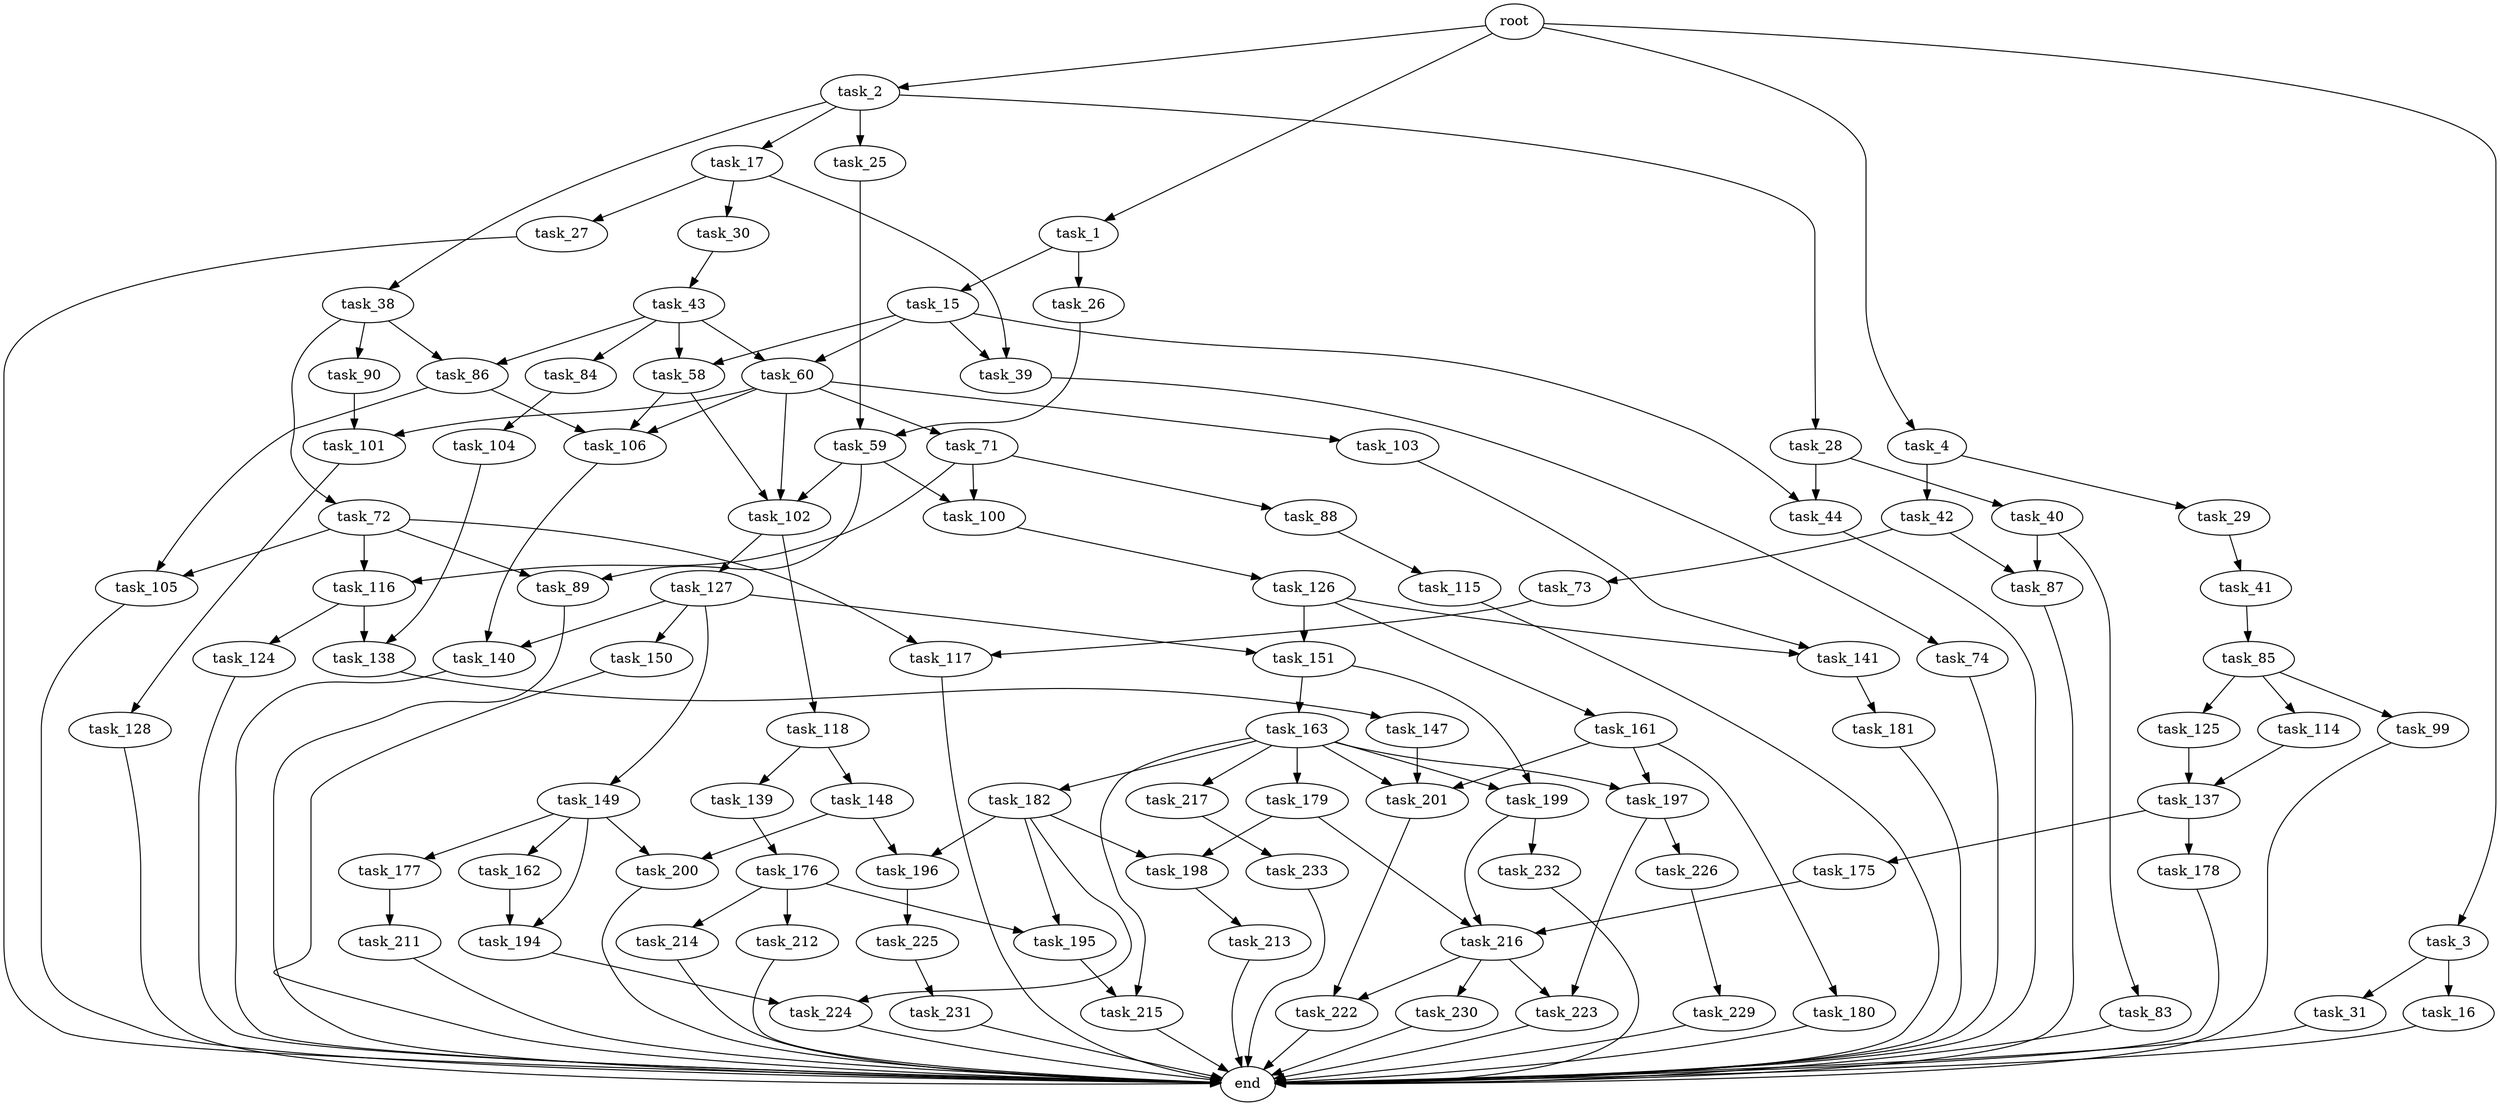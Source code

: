 digraph G {
  root [size="0.000000"];
  task_1 [size="5848341661.000000"];
  task_2 [size="273195669137.000000"];
  task_3 [size="609447985.000000"];
  task_4 [size="10757453597.000000"];
  task_15 [size="368293445632.000000"];
  task_26 [size="134217728000.000000"];
  task_17 [size="1021239185492.000000"];
  task_25 [size="64466107938.000000"];
  task_28 [size="782757789696.000000"];
  task_38 [size="6363184028.000000"];
  task_16 [size="2851796220.000000"];
  task_31 [size="134217728000.000000"];
  task_29 [size="368293445632.000000"];
  task_42 [size="465685899932.000000"];
  task_39 [size="231928233984.000000"];
  task_44 [size="473083858044.000000"];
  task_58 [size="38285438347.000000"];
  task_60 [size="18582325546.000000"];
  end [size="0.000000"];
  task_27 [size="549755813888.000000"];
  task_30 [size="68719476736.000000"];
  task_59 [size="28991029248.000000"];
  task_40 [size="230850882226.000000"];
  task_41 [size="5594404159.000000"];
  task_43 [size="28991029248.000000"];
  task_72 [size="16026875741.000000"];
  task_86 [size="782757789696.000000"];
  task_90 [size="8262615044.000000"];
  task_74 [size="231928233984.000000"];
  task_83 [size="157932056292.000000"];
  task_87 [size="8589934592.000000"];
  task_85 [size="2649907292.000000"];
  task_73 [size="362707372040.000000"];
  task_84 [size="68719476736.000000"];
  task_102 [size="925255403842.000000"];
  task_106 [size="68719476736.000000"];
  task_89 [size="368293445632.000000"];
  task_100 [size="24715831245.000000"];
  task_71 [size="5508847832.000000"];
  task_101 [size="324986329929.000000"];
  task_103 [size="3296089921.000000"];
  task_88 [size="10858008997.000000"];
  task_116 [size="2941983934.000000"];
  task_105 [size="230994723551.000000"];
  task_117 [size="3686033821.000000"];
  task_104 [size="1392629963301.000000"];
  task_99 [size="7270112314.000000"];
  task_114 [size="37503689626.000000"];
  task_125 [size="18669701226.000000"];
  task_115 [size="2547263906.000000"];
  task_126 [size="750148212736.000000"];
  task_128 [size="368293445632.000000"];
  task_118 [size="24172965726.000000"];
  task_127 [size="68719476736.000000"];
  task_141 [size="2408936370.000000"];
  task_138 [size="4468770255.000000"];
  task_140 [size="34458440902.000000"];
  task_137 [size="22359640025.000000"];
  task_124 [size="782757789696.000000"];
  task_139 [size="515661013165.000000"];
  task_148 [size="549755813888.000000"];
  task_151 [size="33248676831.000000"];
  task_161 [size="445111674876.000000"];
  task_149 [size="134217728000.000000"];
  task_150 [size="258235937700.000000"];
  task_175 [size="369640821989.000000"];
  task_178 [size="114212571690.000000"];
  task_147 [size="368293445632.000000"];
  task_176 [size="353048244604.000000"];
  task_181 [size="68719476736.000000"];
  task_201 [size="2507222236.000000"];
  task_196 [size="8010228960.000000"];
  task_200 [size="99353932628.000000"];
  task_162 [size="443864863364.000000"];
  task_177 [size="1915451682.000000"];
  task_194 [size="29091620030.000000"];
  task_163 [size="795068422980.000000"];
  task_199 [size="477690542965.000000"];
  task_180 [size="11289324880.000000"];
  task_197 [size="368293445632.000000"];
  task_179 [size="89736681497.000000"];
  task_182 [size="548578473807.000000"];
  task_215 [size="17610245701.000000"];
  task_217 [size="68719476736.000000"];
  task_216 [size="40284782987.000000"];
  task_195 [size="112771175536.000000"];
  task_212 [size="3249496048.000000"];
  task_214 [size="50581127155.000000"];
  task_211 [size="3551994720.000000"];
  task_198 [size="368293445632.000000"];
  task_224 [size="669312262172.000000"];
  task_225 [size="268462617838.000000"];
  task_223 [size="28991029248.000000"];
  task_226 [size="142630676100.000000"];
  task_213 [size="12423291373.000000"];
  task_232 [size="142736887488.000000"];
  task_222 [size="549755813888.000000"];
  task_230 [size="443729447103.000000"];
  task_233 [size="231928233984.000000"];
  task_231 [size="134217728000.000000"];
  task_229 [size="782757789696.000000"];

  root -> task_1 [size="1.000000"];
  root -> task_2 [size="1.000000"];
  root -> task_3 [size="1.000000"];
  root -> task_4 [size="1.000000"];
  task_1 -> task_15 [size="134217728.000000"];
  task_1 -> task_26 [size="134217728.000000"];
  task_2 -> task_17 [size="411041792.000000"];
  task_2 -> task_25 [size="411041792.000000"];
  task_2 -> task_28 [size="411041792.000000"];
  task_2 -> task_38 [size="411041792.000000"];
  task_3 -> task_16 [size="75497472.000000"];
  task_3 -> task_31 [size="75497472.000000"];
  task_4 -> task_29 [size="33554432.000000"];
  task_4 -> task_42 [size="33554432.000000"];
  task_15 -> task_39 [size="411041792.000000"];
  task_15 -> task_44 [size="411041792.000000"];
  task_15 -> task_58 [size="411041792.000000"];
  task_15 -> task_60 [size="411041792.000000"];
  task_26 -> task_59 [size="209715200.000000"];
  task_17 -> task_27 [size="679477248.000000"];
  task_17 -> task_30 [size="679477248.000000"];
  task_17 -> task_39 [size="679477248.000000"];
  task_25 -> task_59 [size="75497472.000000"];
  task_28 -> task_40 [size="679477248.000000"];
  task_28 -> task_44 [size="679477248.000000"];
  task_38 -> task_72 [size="134217728.000000"];
  task_38 -> task_86 [size="134217728.000000"];
  task_38 -> task_90 [size="134217728.000000"];
  task_16 -> end [size="1.000000"];
  task_31 -> end [size="1.000000"];
  task_29 -> task_41 [size="411041792.000000"];
  task_42 -> task_73 [size="301989888.000000"];
  task_42 -> task_87 [size="301989888.000000"];
  task_39 -> task_74 [size="301989888.000000"];
  task_44 -> end [size="1.000000"];
  task_58 -> task_102 [size="838860800.000000"];
  task_58 -> task_106 [size="838860800.000000"];
  task_60 -> task_71 [size="411041792.000000"];
  task_60 -> task_101 [size="411041792.000000"];
  task_60 -> task_102 [size="411041792.000000"];
  task_60 -> task_103 [size="411041792.000000"];
  task_60 -> task_106 [size="411041792.000000"];
  task_27 -> end [size="1.000000"];
  task_30 -> task_43 [size="134217728.000000"];
  task_59 -> task_89 [size="75497472.000000"];
  task_59 -> task_100 [size="75497472.000000"];
  task_59 -> task_102 [size="75497472.000000"];
  task_40 -> task_83 [size="411041792.000000"];
  task_40 -> task_87 [size="411041792.000000"];
  task_41 -> task_85 [size="134217728.000000"];
  task_43 -> task_58 [size="75497472.000000"];
  task_43 -> task_60 [size="75497472.000000"];
  task_43 -> task_84 [size="75497472.000000"];
  task_43 -> task_86 [size="75497472.000000"];
  task_72 -> task_89 [size="301989888.000000"];
  task_72 -> task_105 [size="301989888.000000"];
  task_72 -> task_116 [size="301989888.000000"];
  task_72 -> task_117 [size="301989888.000000"];
  task_86 -> task_105 [size="679477248.000000"];
  task_86 -> task_106 [size="679477248.000000"];
  task_90 -> task_101 [size="134217728.000000"];
  task_74 -> end [size="1.000000"];
  task_83 -> end [size="1.000000"];
  task_87 -> end [size="1.000000"];
  task_85 -> task_99 [size="209715200.000000"];
  task_85 -> task_114 [size="209715200.000000"];
  task_85 -> task_125 [size="209715200.000000"];
  task_73 -> task_117 [size="536870912.000000"];
  task_84 -> task_104 [size="134217728.000000"];
  task_102 -> task_118 [size="679477248.000000"];
  task_102 -> task_127 [size="679477248.000000"];
  task_106 -> task_140 [size="134217728.000000"];
  task_89 -> end [size="1.000000"];
  task_100 -> task_126 [size="411041792.000000"];
  task_71 -> task_88 [size="679477248.000000"];
  task_71 -> task_100 [size="679477248.000000"];
  task_71 -> task_116 [size="679477248.000000"];
  task_101 -> task_128 [size="411041792.000000"];
  task_103 -> task_141 [size="75497472.000000"];
  task_88 -> task_115 [size="209715200.000000"];
  task_116 -> task_124 [size="134217728.000000"];
  task_116 -> task_138 [size="134217728.000000"];
  task_105 -> end [size="1.000000"];
  task_117 -> end [size="1.000000"];
  task_104 -> task_138 [size="838860800.000000"];
  task_99 -> end [size="1.000000"];
  task_114 -> task_137 [size="679477248.000000"];
  task_125 -> task_137 [size="301989888.000000"];
  task_115 -> end [size="1.000000"];
  task_126 -> task_141 [size="536870912.000000"];
  task_126 -> task_151 [size="536870912.000000"];
  task_126 -> task_161 [size="536870912.000000"];
  task_128 -> end [size="1.000000"];
  task_118 -> task_139 [size="33554432.000000"];
  task_118 -> task_148 [size="33554432.000000"];
  task_127 -> task_140 [size="134217728.000000"];
  task_127 -> task_149 [size="134217728.000000"];
  task_127 -> task_150 [size="134217728.000000"];
  task_127 -> task_151 [size="134217728.000000"];
  task_141 -> task_181 [size="134217728.000000"];
  task_138 -> task_147 [size="75497472.000000"];
  task_140 -> end [size="1.000000"];
  task_137 -> task_175 [size="411041792.000000"];
  task_137 -> task_178 [size="411041792.000000"];
  task_124 -> end [size="1.000000"];
  task_139 -> task_176 [size="411041792.000000"];
  task_148 -> task_196 [size="536870912.000000"];
  task_148 -> task_200 [size="536870912.000000"];
  task_151 -> task_163 [size="838860800.000000"];
  task_151 -> task_199 [size="838860800.000000"];
  task_161 -> task_180 [size="301989888.000000"];
  task_161 -> task_197 [size="301989888.000000"];
  task_161 -> task_201 [size="301989888.000000"];
  task_149 -> task_162 [size="209715200.000000"];
  task_149 -> task_177 [size="209715200.000000"];
  task_149 -> task_194 [size="209715200.000000"];
  task_149 -> task_200 [size="209715200.000000"];
  task_150 -> end [size="1.000000"];
  task_175 -> task_216 [size="301989888.000000"];
  task_178 -> end [size="1.000000"];
  task_147 -> task_201 [size="411041792.000000"];
  task_176 -> task_195 [size="411041792.000000"];
  task_176 -> task_212 [size="411041792.000000"];
  task_176 -> task_214 [size="411041792.000000"];
  task_181 -> end [size="1.000000"];
  task_201 -> task_222 [size="75497472.000000"];
  task_196 -> task_225 [size="209715200.000000"];
  task_200 -> end [size="1.000000"];
  task_162 -> task_194 [size="536870912.000000"];
  task_177 -> task_211 [size="33554432.000000"];
  task_194 -> task_224 [size="536870912.000000"];
  task_163 -> task_179 [size="536870912.000000"];
  task_163 -> task_182 [size="536870912.000000"];
  task_163 -> task_197 [size="536870912.000000"];
  task_163 -> task_199 [size="536870912.000000"];
  task_163 -> task_201 [size="536870912.000000"];
  task_163 -> task_215 [size="536870912.000000"];
  task_163 -> task_217 [size="536870912.000000"];
  task_199 -> task_216 [size="301989888.000000"];
  task_199 -> task_232 [size="301989888.000000"];
  task_180 -> end [size="1.000000"];
  task_197 -> task_223 [size="411041792.000000"];
  task_197 -> task_226 [size="411041792.000000"];
  task_179 -> task_198 [size="209715200.000000"];
  task_179 -> task_216 [size="209715200.000000"];
  task_182 -> task_195 [size="838860800.000000"];
  task_182 -> task_196 [size="838860800.000000"];
  task_182 -> task_198 [size="838860800.000000"];
  task_182 -> task_224 [size="838860800.000000"];
  task_215 -> end [size="1.000000"];
  task_217 -> task_233 [size="134217728.000000"];
  task_216 -> task_222 [size="679477248.000000"];
  task_216 -> task_223 [size="679477248.000000"];
  task_216 -> task_230 [size="679477248.000000"];
  task_195 -> task_215 [size="301989888.000000"];
  task_212 -> end [size="1.000000"];
  task_214 -> end [size="1.000000"];
  task_211 -> end [size="1.000000"];
  task_198 -> task_213 [size="411041792.000000"];
  task_224 -> end [size="1.000000"];
  task_225 -> task_231 [size="209715200.000000"];
  task_223 -> end [size="1.000000"];
  task_226 -> task_229 [size="134217728.000000"];
  task_213 -> end [size="1.000000"];
  task_232 -> end [size="1.000000"];
  task_222 -> end [size="1.000000"];
  task_230 -> end [size="1.000000"];
  task_233 -> end [size="1.000000"];
  task_231 -> end [size="1.000000"];
  task_229 -> end [size="1.000000"];
}

